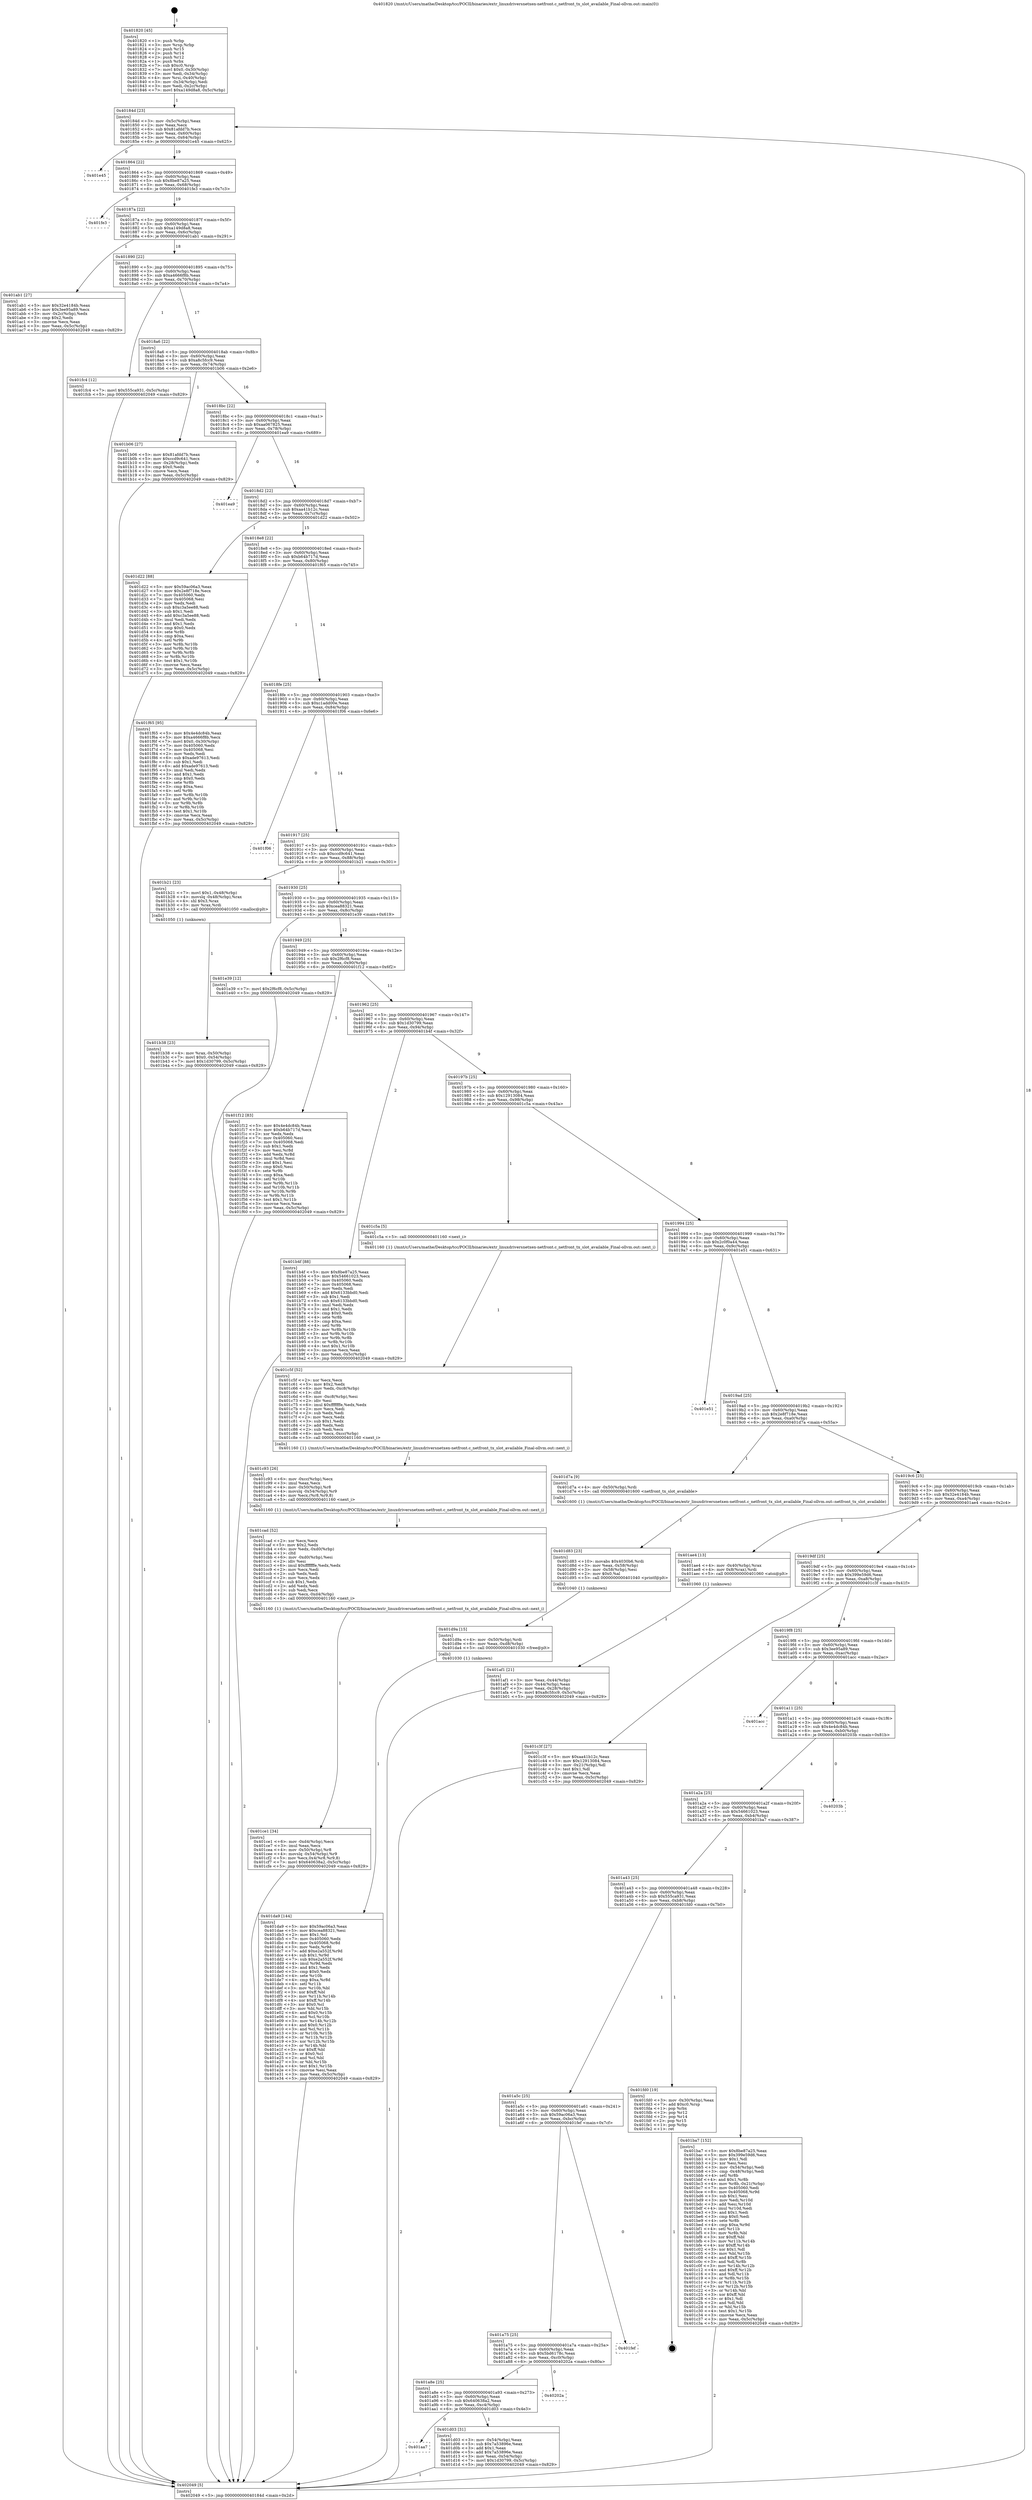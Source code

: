 digraph "0x401820" {
  label = "0x401820 (/mnt/c/Users/mathe/Desktop/tcc/POCII/binaries/extr_linuxdriversnetxen-netfront.c_netfront_tx_slot_available_Final-ollvm.out::main(0))"
  labelloc = "t"
  node[shape=record]

  Entry [label="",width=0.3,height=0.3,shape=circle,fillcolor=black,style=filled]
  "0x40184d" [label="{
     0x40184d [23]\l
     | [instrs]\l
     &nbsp;&nbsp;0x40184d \<+3\>: mov -0x5c(%rbp),%eax\l
     &nbsp;&nbsp;0x401850 \<+2\>: mov %eax,%ecx\l
     &nbsp;&nbsp;0x401852 \<+6\>: sub $0x81afdd7b,%ecx\l
     &nbsp;&nbsp;0x401858 \<+3\>: mov %eax,-0x60(%rbp)\l
     &nbsp;&nbsp;0x40185b \<+3\>: mov %ecx,-0x64(%rbp)\l
     &nbsp;&nbsp;0x40185e \<+6\>: je 0000000000401e45 \<main+0x625\>\l
  }"]
  "0x401e45" [label="{
     0x401e45\l
  }", style=dashed]
  "0x401864" [label="{
     0x401864 [22]\l
     | [instrs]\l
     &nbsp;&nbsp;0x401864 \<+5\>: jmp 0000000000401869 \<main+0x49\>\l
     &nbsp;&nbsp;0x401869 \<+3\>: mov -0x60(%rbp),%eax\l
     &nbsp;&nbsp;0x40186c \<+5\>: sub $0x8be87a25,%eax\l
     &nbsp;&nbsp;0x401871 \<+3\>: mov %eax,-0x68(%rbp)\l
     &nbsp;&nbsp;0x401874 \<+6\>: je 0000000000401fe3 \<main+0x7c3\>\l
  }"]
  Exit [label="",width=0.3,height=0.3,shape=circle,fillcolor=black,style=filled,peripheries=2]
  "0x401fe3" [label="{
     0x401fe3\l
  }", style=dashed]
  "0x40187a" [label="{
     0x40187a [22]\l
     | [instrs]\l
     &nbsp;&nbsp;0x40187a \<+5\>: jmp 000000000040187f \<main+0x5f\>\l
     &nbsp;&nbsp;0x40187f \<+3\>: mov -0x60(%rbp),%eax\l
     &nbsp;&nbsp;0x401882 \<+5\>: sub $0xa149d8a8,%eax\l
     &nbsp;&nbsp;0x401887 \<+3\>: mov %eax,-0x6c(%rbp)\l
     &nbsp;&nbsp;0x40188a \<+6\>: je 0000000000401ab1 \<main+0x291\>\l
  }"]
  "0x401da9" [label="{
     0x401da9 [144]\l
     | [instrs]\l
     &nbsp;&nbsp;0x401da9 \<+5\>: mov $0x59ac06a3,%eax\l
     &nbsp;&nbsp;0x401dae \<+5\>: mov $0xcea88321,%esi\l
     &nbsp;&nbsp;0x401db3 \<+2\>: mov $0x1,%cl\l
     &nbsp;&nbsp;0x401db5 \<+7\>: mov 0x405060,%edx\l
     &nbsp;&nbsp;0x401dbc \<+8\>: mov 0x405068,%r8d\l
     &nbsp;&nbsp;0x401dc4 \<+3\>: mov %edx,%r9d\l
     &nbsp;&nbsp;0x401dc7 \<+7\>: add $0xe2a552f,%r9d\l
     &nbsp;&nbsp;0x401dce \<+4\>: sub $0x1,%r9d\l
     &nbsp;&nbsp;0x401dd2 \<+7\>: sub $0xe2a552f,%r9d\l
     &nbsp;&nbsp;0x401dd9 \<+4\>: imul %r9d,%edx\l
     &nbsp;&nbsp;0x401ddd \<+3\>: and $0x1,%edx\l
     &nbsp;&nbsp;0x401de0 \<+3\>: cmp $0x0,%edx\l
     &nbsp;&nbsp;0x401de3 \<+4\>: sete %r10b\l
     &nbsp;&nbsp;0x401de7 \<+4\>: cmp $0xa,%r8d\l
     &nbsp;&nbsp;0x401deb \<+4\>: setl %r11b\l
     &nbsp;&nbsp;0x401def \<+3\>: mov %r10b,%bl\l
     &nbsp;&nbsp;0x401df2 \<+3\>: xor $0xff,%bl\l
     &nbsp;&nbsp;0x401df5 \<+3\>: mov %r11b,%r14b\l
     &nbsp;&nbsp;0x401df8 \<+4\>: xor $0xff,%r14b\l
     &nbsp;&nbsp;0x401dfc \<+3\>: xor $0x0,%cl\l
     &nbsp;&nbsp;0x401dff \<+3\>: mov %bl,%r15b\l
     &nbsp;&nbsp;0x401e02 \<+4\>: and $0x0,%r15b\l
     &nbsp;&nbsp;0x401e06 \<+3\>: and %cl,%r10b\l
     &nbsp;&nbsp;0x401e09 \<+3\>: mov %r14b,%r12b\l
     &nbsp;&nbsp;0x401e0c \<+4\>: and $0x0,%r12b\l
     &nbsp;&nbsp;0x401e10 \<+3\>: and %cl,%r11b\l
     &nbsp;&nbsp;0x401e13 \<+3\>: or %r10b,%r15b\l
     &nbsp;&nbsp;0x401e16 \<+3\>: or %r11b,%r12b\l
     &nbsp;&nbsp;0x401e19 \<+3\>: xor %r12b,%r15b\l
     &nbsp;&nbsp;0x401e1c \<+3\>: or %r14b,%bl\l
     &nbsp;&nbsp;0x401e1f \<+3\>: xor $0xff,%bl\l
     &nbsp;&nbsp;0x401e22 \<+3\>: or $0x0,%cl\l
     &nbsp;&nbsp;0x401e25 \<+2\>: and %cl,%bl\l
     &nbsp;&nbsp;0x401e27 \<+3\>: or %bl,%r15b\l
     &nbsp;&nbsp;0x401e2a \<+4\>: test $0x1,%r15b\l
     &nbsp;&nbsp;0x401e2e \<+3\>: cmovne %esi,%eax\l
     &nbsp;&nbsp;0x401e31 \<+3\>: mov %eax,-0x5c(%rbp)\l
     &nbsp;&nbsp;0x401e34 \<+5\>: jmp 0000000000402049 \<main+0x829\>\l
  }"]
  "0x401ab1" [label="{
     0x401ab1 [27]\l
     | [instrs]\l
     &nbsp;&nbsp;0x401ab1 \<+5\>: mov $0x32e4184b,%eax\l
     &nbsp;&nbsp;0x401ab6 \<+5\>: mov $0x3ee95a89,%ecx\l
     &nbsp;&nbsp;0x401abb \<+3\>: mov -0x2c(%rbp),%edx\l
     &nbsp;&nbsp;0x401abe \<+3\>: cmp $0x2,%edx\l
     &nbsp;&nbsp;0x401ac1 \<+3\>: cmovne %ecx,%eax\l
     &nbsp;&nbsp;0x401ac4 \<+3\>: mov %eax,-0x5c(%rbp)\l
     &nbsp;&nbsp;0x401ac7 \<+5\>: jmp 0000000000402049 \<main+0x829\>\l
  }"]
  "0x401890" [label="{
     0x401890 [22]\l
     | [instrs]\l
     &nbsp;&nbsp;0x401890 \<+5\>: jmp 0000000000401895 \<main+0x75\>\l
     &nbsp;&nbsp;0x401895 \<+3\>: mov -0x60(%rbp),%eax\l
     &nbsp;&nbsp;0x401898 \<+5\>: sub $0xa4666f8b,%eax\l
     &nbsp;&nbsp;0x40189d \<+3\>: mov %eax,-0x70(%rbp)\l
     &nbsp;&nbsp;0x4018a0 \<+6\>: je 0000000000401fc4 \<main+0x7a4\>\l
  }"]
  "0x402049" [label="{
     0x402049 [5]\l
     | [instrs]\l
     &nbsp;&nbsp;0x402049 \<+5\>: jmp 000000000040184d \<main+0x2d\>\l
  }"]
  "0x401820" [label="{
     0x401820 [45]\l
     | [instrs]\l
     &nbsp;&nbsp;0x401820 \<+1\>: push %rbp\l
     &nbsp;&nbsp;0x401821 \<+3\>: mov %rsp,%rbp\l
     &nbsp;&nbsp;0x401824 \<+2\>: push %r15\l
     &nbsp;&nbsp;0x401826 \<+2\>: push %r14\l
     &nbsp;&nbsp;0x401828 \<+2\>: push %r12\l
     &nbsp;&nbsp;0x40182a \<+1\>: push %rbx\l
     &nbsp;&nbsp;0x40182b \<+7\>: sub $0xc0,%rsp\l
     &nbsp;&nbsp;0x401832 \<+7\>: movl $0x0,-0x30(%rbp)\l
     &nbsp;&nbsp;0x401839 \<+3\>: mov %edi,-0x34(%rbp)\l
     &nbsp;&nbsp;0x40183c \<+4\>: mov %rsi,-0x40(%rbp)\l
     &nbsp;&nbsp;0x401840 \<+3\>: mov -0x34(%rbp),%edi\l
     &nbsp;&nbsp;0x401843 \<+3\>: mov %edi,-0x2c(%rbp)\l
     &nbsp;&nbsp;0x401846 \<+7\>: movl $0xa149d8a8,-0x5c(%rbp)\l
  }"]
  "0x401d9a" [label="{
     0x401d9a [15]\l
     | [instrs]\l
     &nbsp;&nbsp;0x401d9a \<+4\>: mov -0x50(%rbp),%rdi\l
     &nbsp;&nbsp;0x401d9e \<+6\>: mov %eax,-0xd8(%rbp)\l
     &nbsp;&nbsp;0x401da4 \<+5\>: call 0000000000401030 \<free@plt\>\l
     | [calls]\l
     &nbsp;&nbsp;0x401030 \{1\} (unknown)\l
  }"]
  "0x401fc4" [label="{
     0x401fc4 [12]\l
     | [instrs]\l
     &nbsp;&nbsp;0x401fc4 \<+7\>: movl $0x555ca931,-0x5c(%rbp)\l
     &nbsp;&nbsp;0x401fcb \<+5\>: jmp 0000000000402049 \<main+0x829\>\l
  }"]
  "0x4018a6" [label="{
     0x4018a6 [22]\l
     | [instrs]\l
     &nbsp;&nbsp;0x4018a6 \<+5\>: jmp 00000000004018ab \<main+0x8b\>\l
     &nbsp;&nbsp;0x4018ab \<+3\>: mov -0x60(%rbp),%eax\l
     &nbsp;&nbsp;0x4018ae \<+5\>: sub $0xa8c5fcc9,%eax\l
     &nbsp;&nbsp;0x4018b3 \<+3\>: mov %eax,-0x74(%rbp)\l
     &nbsp;&nbsp;0x4018b6 \<+6\>: je 0000000000401b06 \<main+0x2e6\>\l
  }"]
  "0x401d83" [label="{
     0x401d83 [23]\l
     | [instrs]\l
     &nbsp;&nbsp;0x401d83 \<+10\>: movabs $0x4030b6,%rdi\l
     &nbsp;&nbsp;0x401d8d \<+3\>: mov %eax,-0x58(%rbp)\l
     &nbsp;&nbsp;0x401d90 \<+3\>: mov -0x58(%rbp),%esi\l
     &nbsp;&nbsp;0x401d93 \<+2\>: mov $0x0,%al\l
     &nbsp;&nbsp;0x401d95 \<+5\>: call 0000000000401040 \<printf@plt\>\l
     | [calls]\l
     &nbsp;&nbsp;0x401040 \{1\} (unknown)\l
  }"]
  "0x401b06" [label="{
     0x401b06 [27]\l
     | [instrs]\l
     &nbsp;&nbsp;0x401b06 \<+5\>: mov $0x81afdd7b,%eax\l
     &nbsp;&nbsp;0x401b0b \<+5\>: mov $0xccd9c641,%ecx\l
     &nbsp;&nbsp;0x401b10 \<+3\>: mov -0x28(%rbp),%edx\l
     &nbsp;&nbsp;0x401b13 \<+3\>: cmp $0x0,%edx\l
     &nbsp;&nbsp;0x401b16 \<+3\>: cmove %ecx,%eax\l
     &nbsp;&nbsp;0x401b19 \<+3\>: mov %eax,-0x5c(%rbp)\l
     &nbsp;&nbsp;0x401b1c \<+5\>: jmp 0000000000402049 \<main+0x829\>\l
  }"]
  "0x4018bc" [label="{
     0x4018bc [22]\l
     | [instrs]\l
     &nbsp;&nbsp;0x4018bc \<+5\>: jmp 00000000004018c1 \<main+0xa1\>\l
     &nbsp;&nbsp;0x4018c1 \<+3\>: mov -0x60(%rbp),%eax\l
     &nbsp;&nbsp;0x4018c4 \<+5\>: sub $0xaa067825,%eax\l
     &nbsp;&nbsp;0x4018c9 \<+3\>: mov %eax,-0x78(%rbp)\l
     &nbsp;&nbsp;0x4018cc \<+6\>: je 0000000000401ea9 \<main+0x689\>\l
  }"]
  "0x401aa7" [label="{
     0x401aa7\l
  }", style=dashed]
  "0x401ea9" [label="{
     0x401ea9\l
  }", style=dashed]
  "0x4018d2" [label="{
     0x4018d2 [22]\l
     | [instrs]\l
     &nbsp;&nbsp;0x4018d2 \<+5\>: jmp 00000000004018d7 \<main+0xb7\>\l
     &nbsp;&nbsp;0x4018d7 \<+3\>: mov -0x60(%rbp),%eax\l
     &nbsp;&nbsp;0x4018da \<+5\>: sub $0xaa41b12c,%eax\l
     &nbsp;&nbsp;0x4018df \<+3\>: mov %eax,-0x7c(%rbp)\l
     &nbsp;&nbsp;0x4018e2 \<+6\>: je 0000000000401d22 \<main+0x502\>\l
  }"]
  "0x401d03" [label="{
     0x401d03 [31]\l
     | [instrs]\l
     &nbsp;&nbsp;0x401d03 \<+3\>: mov -0x54(%rbp),%eax\l
     &nbsp;&nbsp;0x401d06 \<+5\>: sub $0x7a53896e,%eax\l
     &nbsp;&nbsp;0x401d0b \<+3\>: add $0x1,%eax\l
     &nbsp;&nbsp;0x401d0e \<+5\>: add $0x7a53896e,%eax\l
     &nbsp;&nbsp;0x401d13 \<+3\>: mov %eax,-0x54(%rbp)\l
     &nbsp;&nbsp;0x401d16 \<+7\>: movl $0x1d30799,-0x5c(%rbp)\l
     &nbsp;&nbsp;0x401d1d \<+5\>: jmp 0000000000402049 \<main+0x829\>\l
  }"]
  "0x401d22" [label="{
     0x401d22 [88]\l
     | [instrs]\l
     &nbsp;&nbsp;0x401d22 \<+5\>: mov $0x59ac06a3,%eax\l
     &nbsp;&nbsp;0x401d27 \<+5\>: mov $0x2e8f718e,%ecx\l
     &nbsp;&nbsp;0x401d2c \<+7\>: mov 0x405060,%edx\l
     &nbsp;&nbsp;0x401d33 \<+7\>: mov 0x405068,%esi\l
     &nbsp;&nbsp;0x401d3a \<+2\>: mov %edx,%edi\l
     &nbsp;&nbsp;0x401d3c \<+6\>: sub $0xc3a5ee88,%edi\l
     &nbsp;&nbsp;0x401d42 \<+3\>: sub $0x1,%edi\l
     &nbsp;&nbsp;0x401d45 \<+6\>: add $0xc3a5ee88,%edi\l
     &nbsp;&nbsp;0x401d4b \<+3\>: imul %edi,%edx\l
     &nbsp;&nbsp;0x401d4e \<+3\>: and $0x1,%edx\l
     &nbsp;&nbsp;0x401d51 \<+3\>: cmp $0x0,%edx\l
     &nbsp;&nbsp;0x401d54 \<+4\>: sete %r8b\l
     &nbsp;&nbsp;0x401d58 \<+3\>: cmp $0xa,%esi\l
     &nbsp;&nbsp;0x401d5b \<+4\>: setl %r9b\l
     &nbsp;&nbsp;0x401d5f \<+3\>: mov %r8b,%r10b\l
     &nbsp;&nbsp;0x401d62 \<+3\>: and %r9b,%r10b\l
     &nbsp;&nbsp;0x401d65 \<+3\>: xor %r9b,%r8b\l
     &nbsp;&nbsp;0x401d68 \<+3\>: or %r8b,%r10b\l
     &nbsp;&nbsp;0x401d6b \<+4\>: test $0x1,%r10b\l
     &nbsp;&nbsp;0x401d6f \<+3\>: cmovne %ecx,%eax\l
     &nbsp;&nbsp;0x401d72 \<+3\>: mov %eax,-0x5c(%rbp)\l
     &nbsp;&nbsp;0x401d75 \<+5\>: jmp 0000000000402049 \<main+0x829\>\l
  }"]
  "0x4018e8" [label="{
     0x4018e8 [22]\l
     | [instrs]\l
     &nbsp;&nbsp;0x4018e8 \<+5\>: jmp 00000000004018ed \<main+0xcd\>\l
     &nbsp;&nbsp;0x4018ed \<+3\>: mov -0x60(%rbp),%eax\l
     &nbsp;&nbsp;0x4018f0 \<+5\>: sub $0xb64b717d,%eax\l
     &nbsp;&nbsp;0x4018f5 \<+3\>: mov %eax,-0x80(%rbp)\l
     &nbsp;&nbsp;0x4018f8 \<+6\>: je 0000000000401f65 \<main+0x745\>\l
  }"]
  "0x401a8e" [label="{
     0x401a8e [25]\l
     | [instrs]\l
     &nbsp;&nbsp;0x401a8e \<+5\>: jmp 0000000000401a93 \<main+0x273\>\l
     &nbsp;&nbsp;0x401a93 \<+3\>: mov -0x60(%rbp),%eax\l
     &nbsp;&nbsp;0x401a96 \<+5\>: sub $0x640638a2,%eax\l
     &nbsp;&nbsp;0x401a9b \<+6\>: mov %eax,-0xc4(%rbp)\l
     &nbsp;&nbsp;0x401aa1 \<+6\>: je 0000000000401d03 \<main+0x4e3\>\l
  }"]
  "0x401f65" [label="{
     0x401f65 [95]\l
     | [instrs]\l
     &nbsp;&nbsp;0x401f65 \<+5\>: mov $0x4e4dc84b,%eax\l
     &nbsp;&nbsp;0x401f6a \<+5\>: mov $0xa4666f8b,%ecx\l
     &nbsp;&nbsp;0x401f6f \<+7\>: movl $0x0,-0x30(%rbp)\l
     &nbsp;&nbsp;0x401f76 \<+7\>: mov 0x405060,%edx\l
     &nbsp;&nbsp;0x401f7d \<+7\>: mov 0x405068,%esi\l
     &nbsp;&nbsp;0x401f84 \<+2\>: mov %edx,%edi\l
     &nbsp;&nbsp;0x401f86 \<+6\>: sub $0xade97613,%edi\l
     &nbsp;&nbsp;0x401f8c \<+3\>: sub $0x1,%edi\l
     &nbsp;&nbsp;0x401f8f \<+6\>: add $0xade97613,%edi\l
     &nbsp;&nbsp;0x401f95 \<+3\>: imul %edi,%edx\l
     &nbsp;&nbsp;0x401f98 \<+3\>: and $0x1,%edx\l
     &nbsp;&nbsp;0x401f9b \<+3\>: cmp $0x0,%edx\l
     &nbsp;&nbsp;0x401f9e \<+4\>: sete %r8b\l
     &nbsp;&nbsp;0x401fa2 \<+3\>: cmp $0xa,%esi\l
     &nbsp;&nbsp;0x401fa5 \<+4\>: setl %r9b\l
     &nbsp;&nbsp;0x401fa9 \<+3\>: mov %r8b,%r10b\l
     &nbsp;&nbsp;0x401fac \<+3\>: and %r9b,%r10b\l
     &nbsp;&nbsp;0x401faf \<+3\>: xor %r9b,%r8b\l
     &nbsp;&nbsp;0x401fb2 \<+3\>: or %r8b,%r10b\l
     &nbsp;&nbsp;0x401fb5 \<+4\>: test $0x1,%r10b\l
     &nbsp;&nbsp;0x401fb9 \<+3\>: cmovne %ecx,%eax\l
     &nbsp;&nbsp;0x401fbc \<+3\>: mov %eax,-0x5c(%rbp)\l
     &nbsp;&nbsp;0x401fbf \<+5\>: jmp 0000000000402049 \<main+0x829\>\l
  }"]
  "0x4018fe" [label="{
     0x4018fe [25]\l
     | [instrs]\l
     &nbsp;&nbsp;0x4018fe \<+5\>: jmp 0000000000401903 \<main+0xe3\>\l
     &nbsp;&nbsp;0x401903 \<+3\>: mov -0x60(%rbp),%eax\l
     &nbsp;&nbsp;0x401906 \<+5\>: sub $0xc1add00e,%eax\l
     &nbsp;&nbsp;0x40190b \<+6\>: mov %eax,-0x84(%rbp)\l
     &nbsp;&nbsp;0x401911 \<+6\>: je 0000000000401f06 \<main+0x6e6\>\l
  }"]
  "0x40202a" [label="{
     0x40202a\l
  }", style=dashed]
  "0x401f06" [label="{
     0x401f06\l
  }", style=dashed]
  "0x401917" [label="{
     0x401917 [25]\l
     | [instrs]\l
     &nbsp;&nbsp;0x401917 \<+5\>: jmp 000000000040191c \<main+0xfc\>\l
     &nbsp;&nbsp;0x40191c \<+3\>: mov -0x60(%rbp),%eax\l
     &nbsp;&nbsp;0x40191f \<+5\>: sub $0xccd9c641,%eax\l
     &nbsp;&nbsp;0x401924 \<+6\>: mov %eax,-0x88(%rbp)\l
     &nbsp;&nbsp;0x40192a \<+6\>: je 0000000000401b21 \<main+0x301\>\l
  }"]
  "0x401a75" [label="{
     0x401a75 [25]\l
     | [instrs]\l
     &nbsp;&nbsp;0x401a75 \<+5\>: jmp 0000000000401a7a \<main+0x25a\>\l
     &nbsp;&nbsp;0x401a7a \<+3\>: mov -0x60(%rbp),%eax\l
     &nbsp;&nbsp;0x401a7d \<+5\>: sub $0x5bd6178c,%eax\l
     &nbsp;&nbsp;0x401a82 \<+6\>: mov %eax,-0xc0(%rbp)\l
     &nbsp;&nbsp;0x401a88 \<+6\>: je 000000000040202a \<main+0x80a\>\l
  }"]
  "0x401b21" [label="{
     0x401b21 [23]\l
     | [instrs]\l
     &nbsp;&nbsp;0x401b21 \<+7\>: movl $0x1,-0x48(%rbp)\l
     &nbsp;&nbsp;0x401b28 \<+4\>: movslq -0x48(%rbp),%rax\l
     &nbsp;&nbsp;0x401b2c \<+4\>: shl $0x3,%rax\l
     &nbsp;&nbsp;0x401b30 \<+3\>: mov %rax,%rdi\l
     &nbsp;&nbsp;0x401b33 \<+5\>: call 0000000000401050 \<malloc@plt\>\l
     | [calls]\l
     &nbsp;&nbsp;0x401050 \{1\} (unknown)\l
  }"]
  "0x401930" [label="{
     0x401930 [25]\l
     | [instrs]\l
     &nbsp;&nbsp;0x401930 \<+5\>: jmp 0000000000401935 \<main+0x115\>\l
     &nbsp;&nbsp;0x401935 \<+3\>: mov -0x60(%rbp),%eax\l
     &nbsp;&nbsp;0x401938 \<+5\>: sub $0xcea88321,%eax\l
     &nbsp;&nbsp;0x40193d \<+6\>: mov %eax,-0x8c(%rbp)\l
     &nbsp;&nbsp;0x401943 \<+6\>: je 0000000000401e39 \<main+0x619\>\l
  }"]
  "0x401fef" [label="{
     0x401fef\l
  }", style=dashed]
  "0x401e39" [label="{
     0x401e39 [12]\l
     | [instrs]\l
     &nbsp;&nbsp;0x401e39 \<+7\>: movl $0x2f6cf8,-0x5c(%rbp)\l
     &nbsp;&nbsp;0x401e40 \<+5\>: jmp 0000000000402049 \<main+0x829\>\l
  }"]
  "0x401949" [label="{
     0x401949 [25]\l
     | [instrs]\l
     &nbsp;&nbsp;0x401949 \<+5\>: jmp 000000000040194e \<main+0x12e\>\l
     &nbsp;&nbsp;0x40194e \<+3\>: mov -0x60(%rbp),%eax\l
     &nbsp;&nbsp;0x401951 \<+5\>: sub $0x2f6cf8,%eax\l
     &nbsp;&nbsp;0x401956 \<+6\>: mov %eax,-0x90(%rbp)\l
     &nbsp;&nbsp;0x40195c \<+6\>: je 0000000000401f12 \<main+0x6f2\>\l
  }"]
  "0x401a5c" [label="{
     0x401a5c [25]\l
     | [instrs]\l
     &nbsp;&nbsp;0x401a5c \<+5\>: jmp 0000000000401a61 \<main+0x241\>\l
     &nbsp;&nbsp;0x401a61 \<+3\>: mov -0x60(%rbp),%eax\l
     &nbsp;&nbsp;0x401a64 \<+5\>: sub $0x59ac06a3,%eax\l
     &nbsp;&nbsp;0x401a69 \<+6\>: mov %eax,-0xbc(%rbp)\l
     &nbsp;&nbsp;0x401a6f \<+6\>: je 0000000000401fef \<main+0x7cf\>\l
  }"]
  "0x401f12" [label="{
     0x401f12 [83]\l
     | [instrs]\l
     &nbsp;&nbsp;0x401f12 \<+5\>: mov $0x4e4dc84b,%eax\l
     &nbsp;&nbsp;0x401f17 \<+5\>: mov $0xb64b717d,%ecx\l
     &nbsp;&nbsp;0x401f1c \<+2\>: xor %edx,%edx\l
     &nbsp;&nbsp;0x401f1e \<+7\>: mov 0x405060,%esi\l
     &nbsp;&nbsp;0x401f25 \<+7\>: mov 0x405068,%edi\l
     &nbsp;&nbsp;0x401f2c \<+3\>: sub $0x1,%edx\l
     &nbsp;&nbsp;0x401f2f \<+3\>: mov %esi,%r8d\l
     &nbsp;&nbsp;0x401f32 \<+3\>: add %edx,%r8d\l
     &nbsp;&nbsp;0x401f35 \<+4\>: imul %r8d,%esi\l
     &nbsp;&nbsp;0x401f39 \<+3\>: and $0x1,%esi\l
     &nbsp;&nbsp;0x401f3c \<+3\>: cmp $0x0,%esi\l
     &nbsp;&nbsp;0x401f3f \<+4\>: sete %r9b\l
     &nbsp;&nbsp;0x401f43 \<+3\>: cmp $0xa,%edi\l
     &nbsp;&nbsp;0x401f46 \<+4\>: setl %r10b\l
     &nbsp;&nbsp;0x401f4a \<+3\>: mov %r9b,%r11b\l
     &nbsp;&nbsp;0x401f4d \<+3\>: and %r10b,%r11b\l
     &nbsp;&nbsp;0x401f50 \<+3\>: xor %r10b,%r9b\l
     &nbsp;&nbsp;0x401f53 \<+3\>: or %r9b,%r11b\l
     &nbsp;&nbsp;0x401f56 \<+4\>: test $0x1,%r11b\l
     &nbsp;&nbsp;0x401f5a \<+3\>: cmovne %ecx,%eax\l
     &nbsp;&nbsp;0x401f5d \<+3\>: mov %eax,-0x5c(%rbp)\l
     &nbsp;&nbsp;0x401f60 \<+5\>: jmp 0000000000402049 \<main+0x829\>\l
  }"]
  "0x401962" [label="{
     0x401962 [25]\l
     | [instrs]\l
     &nbsp;&nbsp;0x401962 \<+5\>: jmp 0000000000401967 \<main+0x147\>\l
     &nbsp;&nbsp;0x401967 \<+3\>: mov -0x60(%rbp),%eax\l
     &nbsp;&nbsp;0x40196a \<+5\>: sub $0x1d30799,%eax\l
     &nbsp;&nbsp;0x40196f \<+6\>: mov %eax,-0x94(%rbp)\l
     &nbsp;&nbsp;0x401975 \<+6\>: je 0000000000401b4f \<main+0x32f\>\l
  }"]
  "0x401fd0" [label="{
     0x401fd0 [19]\l
     | [instrs]\l
     &nbsp;&nbsp;0x401fd0 \<+3\>: mov -0x30(%rbp),%eax\l
     &nbsp;&nbsp;0x401fd3 \<+7\>: add $0xc0,%rsp\l
     &nbsp;&nbsp;0x401fda \<+1\>: pop %rbx\l
     &nbsp;&nbsp;0x401fdb \<+2\>: pop %r12\l
     &nbsp;&nbsp;0x401fdd \<+2\>: pop %r14\l
     &nbsp;&nbsp;0x401fdf \<+2\>: pop %r15\l
     &nbsp;&nbsp;0x401fe1 \<+1\>: pop %rbp\l
     &nbsp;&nbsp;0x401fe2 \<+1\>: ret\l
  }"]
  "0x401b4f" [label="{
     0x401b4f [88]\l
     | [instrs]\l
     &nbsp;&nbsp;0x401b4f \<+5\>: mov $0x8be87a25,%eax\l
     &nbsp;&nbsp;0x401b54 \<+5\>: mov $0x54661023,%ecx\l
     &nbsp;&nbsp;0x401b59 \<+7\>: mov 0x405060,%edx\l
     &nbsp;&nbsp;0x401b60 \<+7\>: mov 0x405068,%esi\l
     &nbsp;&nbsp;0x401b67 \<+2\>: mov %edx,%edi\l
     &nbsp;&nbsp;0x401b69 \<+6\>: add $0x6133bbd0,%edi\l
     &nbsp;&nbsp;0x401b6f \<+3\>: sub $0x1,%edi\l
     &nbsp;&nbsp;0x401b72 \<+6\>: sub $0x6133bbd0,%edi\l
     &nbsp;&nbsp;0x401b78 \<+3\>: imul %edi,%edx\l
     &nbsp;&nbsp;0x401b7b \<+3\>: and $0x1,%edx\l
     &nbsp;&nbsp;0x401b7e \<+3\>: cmp $0x0,%edx\l
     &nbsp;&nbsp;0x401b81 \<+4\>: sete %r8b\l
     &nbsp;&nbsp;0x401b85 \<+3\>: cmp $0xa,%esi\l
     &nbsp;&nbsp;0x401b88 \<+4\>: setl %r9b\l
     &nbsp;&nbsp;0x401b8c \<+3\>: mov %r8b,%r10b\l
     &nbsp;&nbsp;0x401b8f \<+3\>: and %r9b,%r10b\l
     &nbsp;&nbsp;0x401b92 \<+3\>: xor %r9b,%r8b\l
     &nbsp;&nbsp;0x401b95 \<+3\>: or %r8b,%r10b\l
     &nbsp;&nbsp;0x401b98 \<+4\>: test $0x1,%r10b\l
     &nbsp;&nbsp;0x401b9c \<+3\>: cmovne %ecx,%eax\l
     &nbsp;&nbsp;0x401b9f \<+3\>: mov %eax,-0x5c(%rbp)\l
     &nbsp;&nbsp;0x401ba2 \<+5\>: jmp 0000000000402049 \<main+0x829\>\l
  }"]
  "0x40197b" [label="{
     0x40197b [25]\l
     | [instrs]\l
     &nbsp;&nbsp;0x40197b \<+5\>: jmp 0000000000401980 \<main+0x160\>\l
     &nbsp;&nbsp;0x401980 \<+3\>: mov -0x60(%rbp),%eax\l
     &nbsp;&nbsp;0x401983 \<+5\>: sub $0x12913084,%eax\l
     &nbsp;&nbsp;0x401988 \<+6\>: mov %eax,-0x98(%rbp)\l
     &nbsp;&nbsp;0x40198e \<+6\>: je 0000000000401c5a \<main+0x43a\>\l
  }"]
  "0x401ce1" [label="{
     0x401ce1 [34]\l
     | [instrs]\l
     &nbsp;&nbsp;0x401ce1 \<+6\>: mov -0xd4(%rbp),%ecx\l
     &nbsp;&nbsp;0x401ce7 \<+3\>: imul %eax,%ecx\l
     &nbsp;&nbsp;0x401cea \<+4\>: mov -0x50(%rbp),%r8\l
     &nbsp;&nbsp;0x401cee \<+4\>: movslq -0x54(%rbp),%r9\l
     &nbsp;&nbsp;0x401cf2 \<+5\>: mov %ecx,0x4(%r8,%r9,8)\l
     &nbsp;&nbsp;0x401cf7 \<+7\>: movl $0x640638a2,-0x5c(%rbp)\l
     &nbsp;&nbsp;0x401cfe \<+5\>: jmp 0000000000402049 \<main+0x829\>\l
  }"]
  "0x401c5a" [label="{
     0x401c5a [5]\l
     | [instrs]\l
     &nbsp;&nbsp;0x401c5a \<+5\>: call 0000000000401160 \<next_i\>\l
     | [calls]\l
     &nbsp;&nbsp;0x401160 \{1\} (/mnt/c/Users/mathe/Desktop/tcc/POCII/binaries/extr_linuxdriversnetxen-netfront.c_netfront_tx_slot_available_Final-ollvm.out::next_i)\l
  }"]
  "0x401994" [label="{
     0x401994 [25]\l
     | [instrs]\l
     &nbsp;&nbsp;0x401994 \<+5\>: jmp 0000000000401999 \<main+0x179\>\l
     &nbsp;&nbsp;0x401999 \<+3\>: mov -0x60(%rbp),%eax\l
     &nbsp;&nbsp;0x40199c \<+5\>: sub $0x2c0f0a44,%eax\l
     &nbsp;&nbsp;0x4019a1 \<+6\>: mov %eax,-0x9c(%rbp)\l
     &nbsp;&nbsp;0x4019a7 \<+6\>: je 0000000000401e51 \<main+0x631\>\l
  }"]
  "0x401cad" [label="{
     0x401cad [52]\l
     | [instrs]\l
     &nbsp;&nbsp;0x401cad \<+2\>: xor %ecx,%ecx\l
     &nbsp;&nbsp;0x401caf \<+5\>: mov $0x2,%edx\l
     &nbsp;&nbsp;0x401cb4 \<+6\>: mov %edx,-0xd0(%rbp)\l
     &nbsp;&nbsp;0x401cba \<+1\>: cltd\l
     &nbsp;&nbsp;0x401cbb \<+6\>: mov -0xd0(%rbp),%esi\l
     &nbsp;&nbsp;0x401cc1 \<+2\>: idiv %esi\l
     &nbsp;&nbsp;0x401cc3 \<+6\>: imul $0xfffffffe,%edx,%edx\l
     &nbsp;&nbsp;0x401cc9 \<+2\>: mov %ecx,%edi\l
     &nbsp;&nbsp;0x401ccb \<+2\>: sub %edx,%edi\l
     &nbsp;&nbsp;0x401ccd \<+2\>: mov %ecx,%edx\l
     &nbsp;&nbsp;0x401ccf \<+3\>: sub $0x1,%edx\l
     &nbsp;&nbsp;0x401cd2 \<+2\>: add %edx,%edi\l
     &nbsp;&nbsp;0x401cd4 \<+2\>: sub %edi,%ecx\l
     &nbsp;&nbsp;0x401cd6 \<+6\>: mov %ecx,-0xd4(%rbp)\l
     &nbsp;&nbsp;0x401cdc \<+5\>: call 0000000000401160 \<next_i\>\l
     | [calls]\l
     &nbsp;&nbsp;0x401160 \{1\} (/mnt/c/Users/mathe/Desktop/tcc/POCII/binaries/extr_linuxdriversnetxen-netfront.c_netfront_tx_slot_available_Final-ollvm.out::next_i)\l
  }"]
  "0x401e51" [label="{
     0x401e51\l
  }", style=dashed]
  "0x4019ad" [label="{
     0x4019ad [25]\l
     | [instrs]\l
     &nbsp;&nbsp;0x4019ad \<+5\>: jmp 00000000004019b2 \<main+0x192\>\l
     &nbsp;&nbsp;0x4019b2 \<+3\>: mov -0x60(%rbp),%eax\l
     &nbsp;&nbsp;0x4019b5 \<+5\>: sub $0x2e8f718e,%eax\l
     &nbsp;&nbsp;0x4019ba \<+6\>: mov %eax,-0xa0(%rbp)\l
     &nbsp;&nbsp;0x4019c0 \<+6\>: je 0000000000401d7a \<main+0x55a\>\l
  }"]
  "0x401c93" [label="{
     0x401c93 [26]\l
     | [instrs]\l
     &nbsp;&nbsp;0x401c93 \<+6\>: mov -0xcc(%rbp),%ecx\l
     &nbsp;&nbsp;0x401c99 \<+3\>: imul %eax,%ecx\l
     &nbsp;&nbsp;0x401c9c \<+4\>: mov -0x50(%rbp),%r8\l
     &nbsp;&nbsp;0x401ca0 \<+4\>: movslq -0x54(%rbp),%r9\l
     &nbsp;&nbsp;0x401ca4 \<+4\>: mov %ecx,(%r8,%r9,8)\l
     &nbsp;&nbsp;0x401ca8 \<+5\>: call 0000000000401160 \<next_i\>\l
     | [calls]\l
     &nbsp;&nbsp;0x401160 \{1\} (/mnt/c/Users/mathe/Desktop/tcc/POCII/binaries/extr_linuxdriversnetxen-netfront.c_netfront_tx_slot_available_Final-ollvm.out::next_i)\l
  }"]
  "0x401d7a" [label="{
     0x401d7a [9]\l
     | [instrs]\l
     &nbsp;&nbsp;0x401d7a \<+4\>: mov -0x50(%rbp),%rdi\l
     &nbsp;&nbsp;0x401d7e \<+5\>: call 0000000000401600 \<netfront_tx_slot_available\>\l
     | [calls]\l
     &nbsp;&nbsp;0x401600 \{1\} (/mnt/c/Users/mathe/Desktop/tcc/POCII/binaries/extr_linuxdriversnetxen-netfront.c_netfront_tx_slot_available_Final-ollvm.out::netfront_tx_slot_available)\l
  }"]
  "0x4019c6" [label="{
     0x4019c6 [25]\l
     | [instrs]\l
     &nbsp;&nbsp;0x4019c6 \<+5\>: jmp 00000000004019cb \<main+0x1ab\>\l
     &nbsp;&nbsp;0x4019cb \<+3\>: mov -0x60(%rbp),%eax\l
     &nbsp;&nbsp;0x4019ce \<+5\>: sub $0x32e4184b,%eax\l
     &nbsp;&nbsp;0x4019d3 \<+6\>: mov %eax,-0xa4(%rbp)\l
     &nbsp;&nbsp;0x4019d9 \<+6\>: je 0000000000401ae4 \<main+0x2c4\>\l
  }"]
  "0x401c5f" [label="{
     0x401c5f [52]\l
     | [instrs]\l
     &nbsp;&nbsp;0x401c5f \<+2\>: xor %ecx,%ecx\l
     &nbsp;&nbsp;0x401c61 \<+5\>: mov $0x2,%edx\l
     &nbsp;&nbsp;0x401c66 \<+6\>: mov %edx,-0xc8(%rbp)\l
     &nbsp;&nbsp;0x401c6c \<+1\>: cltd\l
     &nbsp;&nbsp;0x401c6d \<+6\>: mov -0xc8(%rbp),%esi\l
     &nbsp;&nbsp;0x401c73 \<+2\>: idiv %esi\l
     &nbsp;&nbsp;0x401c75 \<+6\>: imul $0xfffffffe,%edx,%edx\l
     &nbsp;&nbsp;0x401c7b \<+2\>: mov %ecx,%edi\l
     &nbsp;&nbsp;0x401c7d \<+2\>: sub %edx,%edi\l
     &nbsp;&nbsp;0x401c7f \<+2\>: mov %ecx,%edx\l
     &nbsp;&nbsp;0x401c81 \<+3\>: sub $0x1,%edx\l
     &nbsp;&nbsp;0x401c84 \<+2\>: add %edx,%edi\l
     &nbsp;&nbsp;0x401c86 \<+2\>: sub %edi,%ecx\l
     &nbsp;&nbsp;0x401c88 \<+6\>: mov %ecx,-0xcc(%rbp)\l
     &nbsp;&nbsp;0x401c8e \<+5\>: call 0000000000401160 \<next_i\>\l
     | [calls]\l
     &nbsp;&nbsp;0x401160 \{1\} (/mnt/c/Users/mathe/Desktop/tcc/POCII/binaries/extr_linuxdriversnetxen-netfront.c_netfront_tx_slot_available_Final-ollvm.out::next_i)\l
  }"]
  "0x401ae4" [label="{
     0x401ae4 [13]\l
     | [instrs]\l
     &nbsp;&nbsp;0x401ae4 \<+4\>: mov -0x40(%rbp),%rax\l
     &nbsp;&nbsp;0x401ae8 \<+4\>: mov 0x8(%rax),%rdi\l
     &nbsp;&nbsp;0x401aec \<+5\>: call 0000000000401060 \<atoi@plt\>\l
     | [calls]\l
     &nbsp;&nbsp;0x401060 \{1\} (unknown)\l
  }"]
  "0x4019df" [label="{
     0x4019df [25]\l
     | [instrs]\l
     &nbsp;&nbsp;0x4019df \<+5\>: jmp 00000000004019e4 \<main+0x1c4\>\l
     &nbsp;&nbsp;0x4019e4 \<+3\>: mov -0x60(%rbp),%eax\l
     &nbsp;&nbsp;0x4019e7 \<+5\>: sub $0x399e59d6,%eax\l
     &nbsp;&nbsp;0x4019ec \<+6\>: mov %eax,-0xa8(%rbp)\l
     &nbsp;&nbsp;0x4019f2 \<+6\>: je 0000000000401c3f \<main+0x41f\>\l
  }"]
  "0x401af1" [label="{
     0x401af1 [21]\l
     | [instrs]\l
     &nbsp;&nbsp;0x401af1 \<+3\>: mov %eax,-0x44(%rbp)\l
     &nbsp;&nbsp;0x401af4 \<+3\>: mov -0x44(%rbp),%eax\l
     &nbsp;&nbsp;0x401af7 \<+3\>: mov %eax,-0x28(%rbp)\l
     &nbsp;&nbsp;0x401afa \<+7\>: movl $0xa8c5fcc9,-0x5c(%rbp)\l
     &nbsp;&nbsp;0x401b01 \<+5\>: jmp 0000000000402049 \<main+0x829\>\l
  }"]
  "0x401b38" [label="{
     0x401b38 [23]\l
     | [instrs]\l
     &nbsp;&nbsp;0x401b38 \<+4\>: mov %rax,-0x50(%rbp)\l
     &nbsp;&nbsp;0x401b3c \<+7\>: movl $0x0,-0x54(%rbp)\l
     &nbsp;&nbsp;0x401b43 \<+7\>: movl $0x1d30799,-0x5c(%rbp)\l
     &nbsp;&nbsp;0x401b4a \<+5\>: jmp 0000000000402049 \<main+0x829\>\l
  }"]
  "0x401a43" [label="{
     0x401a43 [25]\l
     | [instrs]\l
     &nbsp;&nbsp;0x401a43 \<+5\>: jmp 0000000000401a48 \<main+0x228\>\l
     &nbsp;&nbsp;0x401a48 \<+3\>: mov -0x60(%rbp),%eax\l
     &nbsp;&nbsp;0x401a4b \<+5\>: sub $0x555ca931,%eax\l
     &nbsp;&nbsp;0x401a50 \<+6\>: mov %eax,-0xb8(%rbp)\l
     &nbsp;&nbsp;0x401a56 \<+6\>: je 0000000000401fd0 \<main+0x7b0\>\l
  }"]
  "0x401c3f" [label="{
     0x401c3f [27]\l
     | [instrs]\l
     &nbsp;&nbsp;0x401c3f \<+5\>: mov $0xaa41b12c,%eax\l
     &nbsp;&nbsp;0x401c44 \<+5\>: mov $0x12913084,%ecx\l
     &nbsp;&nbsp;0x401c49 \<+3\>: mov -0x21(%rbp),%dl\l
     &nbsp;&nbsp;0x401c4c \<+3\>: test $0x1,%dl\l
     &nbsp;&nbsp;0x401c4f \<+3\>: cmovne %ecx,%eax\l
     &nbsp;&nbsp;0x401c52 \<+3\>: mov %eax,-0x5c(%rbp)\l
     &nbsp;&nbsp;0x401c55 \<+5\>: jmp 0000000000402049 \<main+0x829\>\l
  }"]
  "0x4019f8" [label="{
     0x4019f8 [25]\l
     | [instrs]\l
     &nbsp;&nbsp;0x4019f8 \<+5\>: jmp 00000000004019fd \<main+0x1dd\>\l
     &nbsp;&nbsp;0x4019fd \<+3\>: mov -0x60(%rbp),%eax\l
     &nbsp;&nbsp;0x401a00 \<+5\>: sub $0x3ee95a89,%eax\l
     &nbsp;&nbsp;0x401a05 \<+6\>: mov %eax,-0xac(%rbp)\l
     &nbsp;&nbsp;0x401a0b \<+6\>: je 0000000000401acc \<main+0x2ac\>\l
  }"]
  "0x401ba7" [label="{
     0x401ba7 [152]\l
     | [instrs]\l
     &nbsp;&nbsp;0x401ba7 \<+5\>: mov $0x8be87a25,%eax\l
     &nbsp;&nbsp;0x401bac \<+5\>: mov $0x399e59d6,%ecx\l
     &nbsp;&nbsp;0x401bb1 \<+2\>: mov $0x1,%dl\l
     &nbsp;&nbsp;0x401bb3 \<+2\>: xor %esi,%esi\l
     &nbsp;&nbsp;0x401bb5 \<+3\>: mov -0x54(%rbp),%edi\l
     &nbsp;&nbsp;0x401bb8 \<+3\>: cmp -0x48(%rbp),%edi\l
     &nbsp;&nbsp;0x401bbb \<+4\>: setl %r8b\l
     &nbsp;&nbsp;0x401bbf \<+4\>: and $0x1,%r8b\l
     &nbsp;&nbsp;0x401bc3 \<+4\>: mov %r8b,-0x21(%rbp)\l
     &nbsp;&nbsp;0x401bc7 \<+7\>: mov 0x405060,%edi\l
     &nbsp;&nbsp;0x401bce \<+8\>: mov 0x405068,%r9d\l
     &nbsp;&nbsp;0x401bd6 \<+3\>: sub $0x1,%esi\l
     &nbsp;&nbsp;0x401bd9 \<+3\>: mov %edi,%r10d\l
     &nbsp;&nbsp;0x401bdc \<+3\>: add %esi,%r10d\l
     &nbsp;&nbsp;0x401bdf \<+4\>: imul %r10d,%edi\l
     &nbsp;&nbsp;0x401be3 \<+3\>: and $0x1,%edi\l
     &nbsp;&nbsp;0x401be6 \<+3\>: cmp $0x0,%edi\l
     &nbsp;&nbsp;0x401be9 \<+4\>: sete %r8b\l
     &nbsp;&nbsp;0x401bed \<+4\>: cmp $0xa,%r9d\l
     &nbsp;&nbsp;0x401bf1 \<+4\>: setl %r11b\l
     &nbsp;&nbsp;0x401bf5 \<+3\>: mov %r8b,%bl\l
     &nbsp;&nbsp;0x401bf8 \<+3\>: xor $0xff,%bl\l
     &nbsp;&nbsp;0x401bfb \<+3\>: mov %r11b,%r14b\l
     &nbsp;&nbsp;0x401bfe \<+4\>: xor $0xff,%r14b\l
     &nbsp;&nbsp;0x401c02 \<+3\>: xor $0x1,%dl\l
     &nbsp;&nbsp;0x401c05 \<+3\>: mov %bl,%r15b\l
     &nbsp;&nbsp;0x401c08 \<+4\>: and $0xff,%r15b\l
     &nbsp;&nbsp;0x401c0c \<+3\>: and %dl,%r8b\l
     &nbsp;&nbsp;0x401c0f \<+3\>: mov %r14b,%r12b\l
     &nbsp;&nbsp;0x401c12 \<+4\>: and $0xff,%r12b\l
     &nbsp;&nbsp;0x401c16 \<+3\>: and %dl,%r11b\l
     &nbsp;&nbsp;0x401c19 \<+3\>: or %r8b,%r15b\l
     &nbsp;&nbsp;0x401c1c \<+3\>: or %r11b,%r12b\l
     &nbsp;&nbsp;0x401c1f \<+3\>: xor %r12b,%r15b\l
     &nbsp;&nbsp;0x401c22 \<+3\>: or %r14b,%bl\l
     &nbsp;&nbsp;0x401c25 \<+3\>: xor $0xff,%bl\l
     &nbsp;&nbsp;0x401c28 \<+3\>: or $0x1,%dl\l
     &nbsp;&nbsp;0x401c2b \<+2\>: and %dl,%bl\l
     &nbsp;&nbsp;0x401c2d \<+3\>: or %bl,%r15b\l
     &nbsp;&nbsp;0x401c30 \<+4\>: test $0x1,%r15b\l
     &nbsp;&nbsp;0x401c34 \<+3\>: cmovne %ecx,%eax\l
     &nbsp;&nbsp;0x401c37 \<+3\>: mov %eax,-0x5c(%rbp)\l
     &nbsp;&nbsp;0x401c3a \<+5\>: jmp 0000000000402049 \<main+0x829\>\l
  }"]
  "0x401acc" [label="{
     0x401acc\l
  }", style=dashed]
  "0x401a11" [label="{
     0x401a11 [25]\l
     | [instrs]\l
     &nbsp;&nbsp;0x401a11 \<+5\>: jmp 0000000000401a16 \<main+0x1f6\>\l
     &nbsp;&nbsp;0x401a16 \<+3\>: mov -0x60(%rbp),%eax\l
     &nbsp;&nbsp;0x401a19 \<+5\>: sub $0x4e4dc84b,%eax\l
     &nbsp;&nbsp;0x401a1e \<+6\>: mov %eax,-0xb0(%rbp)\l
     &nbsp;&nbsp;0x401a24 \<+6\>: je 000000000040203b \<main+0x81b\>\l
  }"]
  "0x401a2a" [label="{
     0x401a2a [25]\l
     | [instrs]\l
     &nbsp;&nbsp;0x401a2a \<+5\>: jmp 0000000000401a2f \<main+0x20f\>\l
     &nbsp;&nbsp;0x401a2f \<+3\>: mov -0x60(%rbp),%eax\l
     &nbsp;&nbsp;0x401a32 \<+5\>: sub $0x54661023,%eax\l
     &nbsp;&nbsp;0x401a37 \<+6\>: mov %eax,-0xb4(%rbp)\l
     &nbsp;&nbsp;0x401a3d \<+6\>: je 0000000000401ba7 \<main+0x387\>\l
  }"]
  "0x40203b" [label="{
     0x40203b\l
  }", style=dashed]
  Entry -> "0x401820" [label=" 1"]
  "0x40184d" -> "0x401e45" [label=" 0"]
  "0x40184d" -> "0x401864" [label=" 19"]
  "0x401fd0" -> Exit [label=" 1"]
  "0x401864" -> "0x401fe3" [label=" 0"]
  "0x401864" -> "0x40187a" [label=" 19"]
  "0x401fc4" -> "0x402049" [label=" 1"]
  "0x40187a" -> "0x401ab1" [label=" 1"]
  "0x40187a" -> "0x401890" [label=" 18"]
  "0x401ab1" -> "0x402049" [label=" 1"]
  "0x401820" -> "0x40184d" [label=" 1"]
  "0x402049" -> "0x40184d" [label=" 18"]
  "0x401f65" -> "0x402049" [label=" 1"]
  "0x401890" -> "0x401fc4" [label=" 1"]
  "0x401890" -> "0x4018a6" [label=" 17"]
  "0x401f12" -> "0x402049" [label=" 1"]
  "0x4018a6" -> "0x401b06" [label=" 1"]
  "0x4018a6" -> "0x4018bc" [label=" 16"]
  "0x401e39" -> "0x402049" [label=" 1"]
  "0x4018bc" -> "0x401ea9" [label=" 0"]
  "0x4018bc" -> "0x4018d2" [label=" 16"]
  "0x401da9" -> "0x402049" [label=" 1"]
  "0x4018d2" -> "0x401d22" [label=" 1"]
  "0x4018d2" -> "0x4018e8" [label=" 15"]
  "0x401d9a" -> "0x401da9" [label=" 1"]
  "0x4018e8" -> "0x401f65" [label=" 1"]
  "0x4018e8" -> "0x4018fe" [label=" 14"]
  "0x401d7a" -> "0x401d83" [label=" 1"]
  "0x4018fe" -> "0x401f06" [label=" 0"]
  "0x4018fe" -> "0x401917" [label=" 14"]
  "0x401d22" -> "0x402049" [label=" 1"]
  "0x401917" -> "0x401b21" [label=" 1"]
  "0x401917" -> "0x401930" [label=" 13"]
  "0x401a8e" -> "0x401aa7" [label=" 0"]
  "0x401930" -> "0x401e39" [label=" 1"]
  "0x401930" -> "0x401949" [label=" 12"]
  "0x401a8e" -> "0x401d03" [label=" 1"]
  "0x401949" -> "0x401f12" [label=" 1"]
  "0x401949" -> "0x401962" [label=" 11"]
  "0x401a75" -> "0x401a8e" [label=" 1"]
  "0x401962" -> "0x401b4f" [label=" 2"]
  "0x401962" -> "0x40197b" [label=" 9"]
  "0x401a75" -> "0x40202a" [label=" 0"]
  "0x40197b" -> "0x401c5a" [label=" 1"]
  "0x40197b" -> "0x401994" [label=" 8"]
  "0x401a5c" -> "0x401a75" [label=" 1"]
  "0x401994" -> "0x401e51" [label=" 0"]
  "0x401994" -> "0x4019ad" [label=" 8"]
  "0x401a5c" -> "0x401fef" [label=" 0"]
  "0x4019ad" -> "0x401d7a" [label=" 1"]
  "0x4019ad" -> "0x4019c6" [label=" 7"]
  "0x401d83" -> "0x401d9a" [label=" 1"]
  "0x4019c6" -> "0x401ae4" [label=" 1"]
  "0x4019c6" -> "0x4019df" [label=" 6"]
  "0x401ae4" -> "0x401af1" [label=" 1"]
  "0x401af1" -> "0x402049" [label=" 1"]
  "0x401b06" -> "0x402049" [label=" 1"]
  "0x401b21" -> "0x401b38" [label=" 1"]
  "0x401b38" -> "0x402049" [label=" 1"]
  "0x401b4f" -> "0x402049" [label=" 2"]
  "0x401a43" -> "0x401a5c" [label=" 1"]
  "0x4019df" -> "0x401c3f" [label=" 2"]
  "0x4019df" -> "0x4019f8" [label=" 4"]
  "0x401a43" -> "0x401fd0" [label=" 1"]
  "0x4019f8" -> "0x401acc" [label=" 0"]
  "0x4019f8" -> "0x401a11" [label=" 4"]
  "0x401d03" -> "0x402049" [label=" 1"]
  "0x401a11" -> "0x40203b" [label=" 0"]
  "0x401a11" -> "0x401a2a" [label=" 4"]
  "0x401ce1" -> "0x402049" [label=" 1"]
  "0x401a2a" -> "0x401ba7" [label=" 2"]
  "0x401a2a" -> "0x401a43" [label=" 2"]
  "0x401ba7" -> "0x402049" [label=" 2"]
  "0x401c3f" -> "0x402049" [label=" 2"]
  "0x401c5a" -> "0x401c5f" [label=" 1"]
  "0x401c5f" -> "0x401c93" [label=" 1"]
  "0x401c93" -> "0x401cad" [label=" 1"]
  "0x401cad" -> "0x401ce1" [label=" 1"]
}
